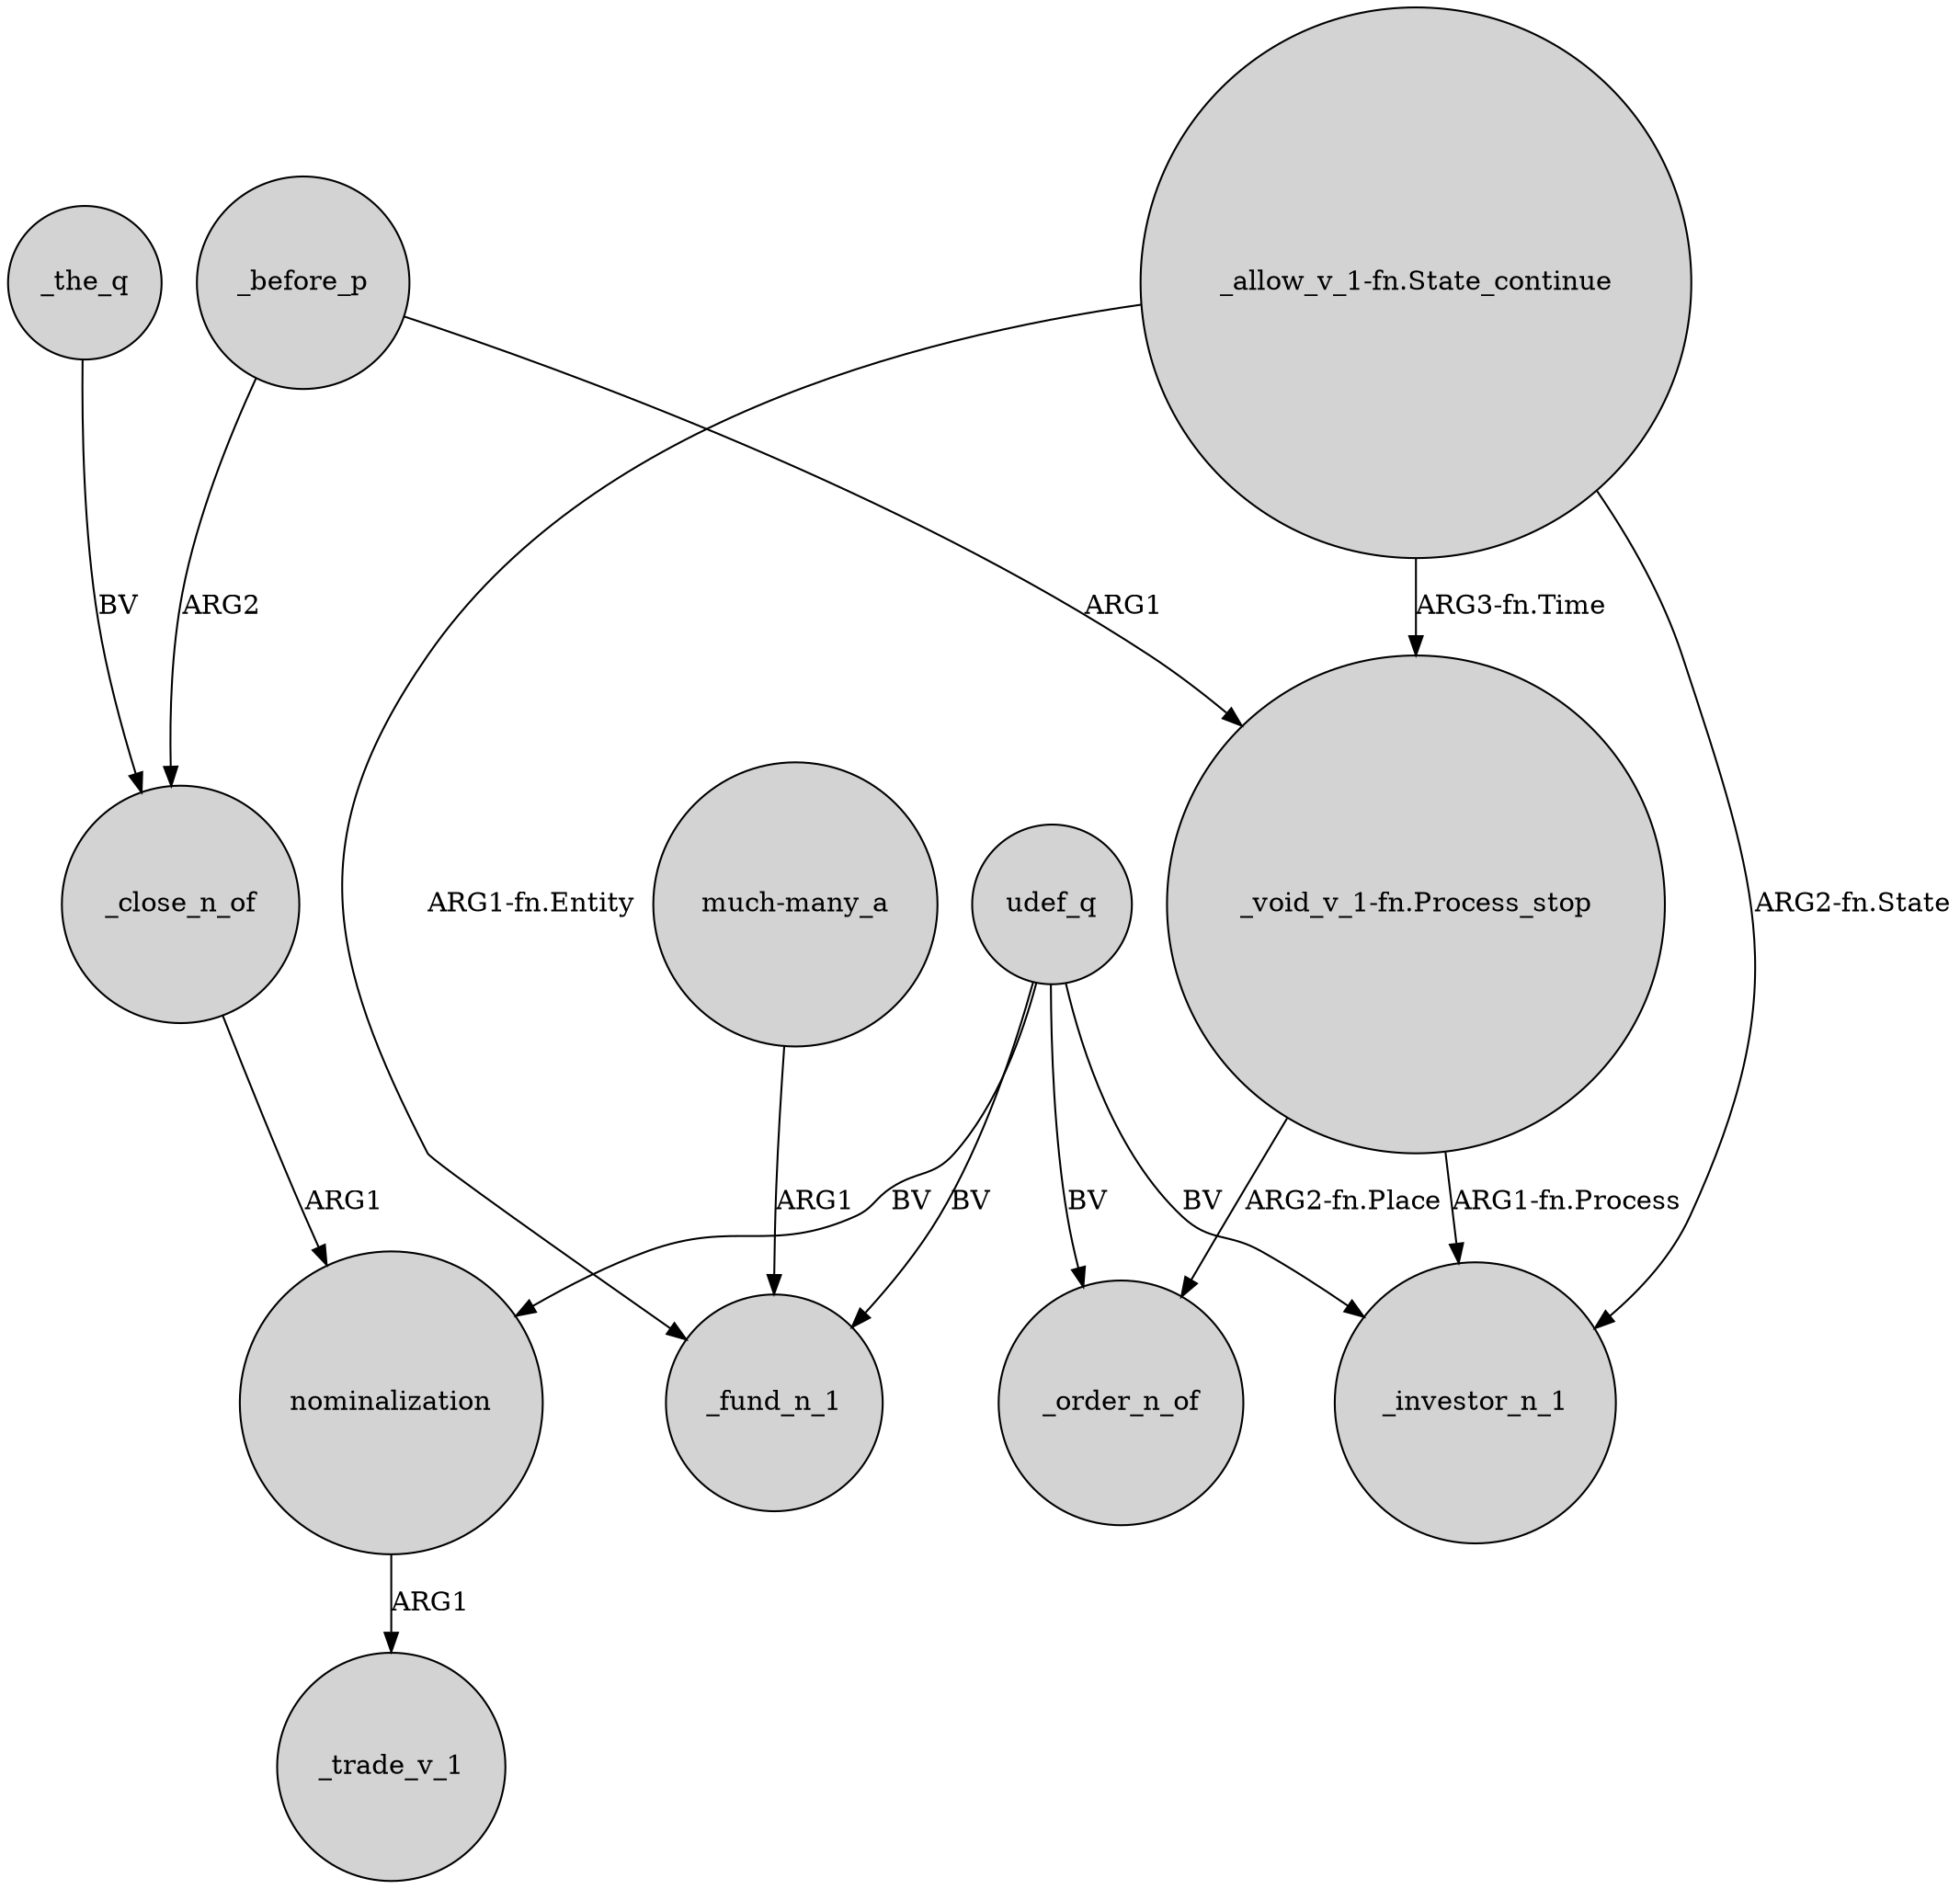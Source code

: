 digraph {
	node [shape=circle style=filled]
	udef_q -> _order_n_of [label=BV]
	"_allow_v_1-fn.State_continue" -> "_void_v_1-fn.Process_stop" [label="ARG3-fn.Time"]
	"_allow_v_1-fn.State_continue" -> _investor_n_1 [label="ARG2-fn.State"]
	"_void_v_1-fn.Process_stop" -> _order_n_of [label="ARG2-fn.Place"]
	"_allow_v_1-fn.State_continue" -> _fund_n_1 [label="ARG1-fn.Entity"]
	"much-many_a" -> _fund_n_1 [label=ARG1]
	_the_q -> _close_n_of [label=BV]
	udef_q -> _investor_n_1 [label=BV]
	"_void_v_1-fn.Process_stop" -> _investor_n_1 [label="ARG1-fn.Process"]
	_close_n_of -> nominalization [label=ARG1]
	udef_q -> _fund_n_1 [label=BV]
	nominalization -> _trade_v_1 [label=ARG1]
	_before_p -> _close_n_of [label=ARG2]
	_before_p -> "_void_v_1-fn.Process_stop" [label=ARG1]
	udef_q -> nominalization [label=BV]
}
